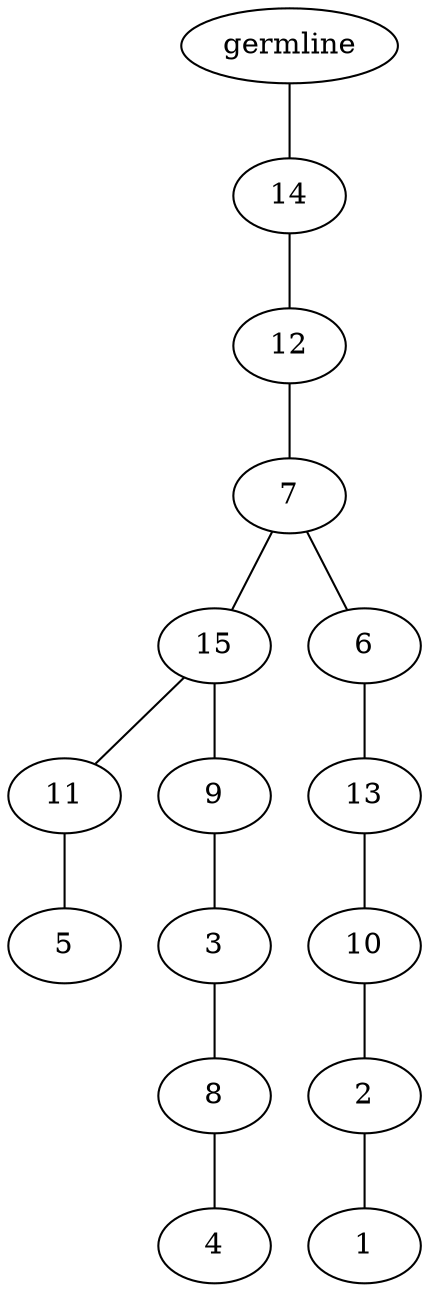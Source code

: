 graph tree {
    "140142417267056" [label="germline"];
    "140142415113280" [label="14"];
    "140142415200112" [label="12"];
    "140142415197280" [label="7"];
    "140142415196464" [label="15"];
    "140142415197568" [label="11"];
    "140142415196848" [label="5"];
    "140142415199200" [label="9"];
    "140142415112704" [label="3"];
    "140142415113184" [label="8"];
    "140142415200160" [label="4"];
    "140142415197616" [label="6"];
    "140142415196992" [label="13"];
    "140142414976576" [label="10"];
    "140142414976816" [label="2"];
    "140142414976288" [label="1"];
    "140142417267056" -- "140142415113280";
    "140142415113280" -- "140142415200112";
    "140142415200112" -- "140142415197280";
    "140142415197280" -- "140142415196464";
    "140142415197280" -- "140142415197616";
    "140142415196464" -- "140142415197568";
    "140142415196464" -- "140142415199200";
    "140142415197568" -- "140142415196848";
    "140142415199200" -- "140142415112704";
    "140142415112704" -- "140142415113184";
    "140142415113184" -- "140142415200160";
    "140142415197616" -- "140142415196992";
    "140142415196992" -- "140142414976576";
    "140142414976576" -- "140142414976816";
    "140142414976816" -- "140142414976288";
}
